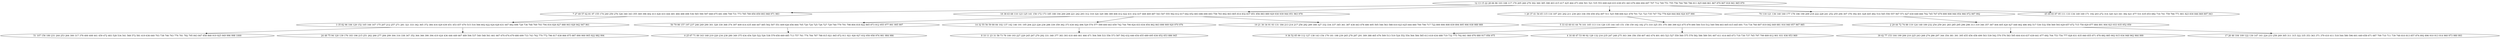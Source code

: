 digraph true_tree {
	"0" -> "1"
	"0" -> "2"
	"2" -> "3"
	"0" -> "4"
	"1" -> "5"
	"0" -> "6"
	"2" -> "7"
	"6" -> "8"
	"4" -> "9"
	"9" -> "10"
	"8" -> "11"
	"5" -> "12"
	"7" -> "13"
	"9" -> "14"
	"2" -> "15"
	"8" -> "16"
	"0" -> "17"
	"5" -> "18"
	"3" -> "19"
	"0" [label="12 13 15 22 28 66 86 103 108 117 170 205 260 279 302 360 385 398 403 415 417 425 464 473 494 501 521 535 553 608 620 633 638 651 663 676 684 694 697 707 712 749 751 755 756 764 780 786 811 825 848 861 867 870 907 918 941 965 979"];
	"1" [label="7 27 49 57 62 81 97 155 174 240 250 276 326 340 343 355 369 396 402 413 426 433 444 481 484 488 498 536 565 590 597 668 675 681 696 708 731 773 785 789 850 859 893 968 971 983"];
	"2" [label="18 38 63 68 110 123 125 141 150 172 173 185 188 194 200 208 221 242 293 312 318 324 329 386 389 406 412 422 431 432 437 468 469 487 543 547 555 562 612 617 642 652 683 686 690 693 758 783 802 803 805 814 832 837 851 856 883 889 929 930 939 944 951 963 978"];
	"3" [label="50 79 98 157 197 237 246 249 290 301 328 330 368 374 397 409 414 435 440 447 485 502 507 551 609 626 656 664 705 720 724 725 726 727 729 740 779 791 798 804 818 822 865 873 912 955 977 991 995 997"];
	"4" [label="1 20 37 41 54 65 115 116 187 201 202 211 230 263 336 350 450 452 497 511 525 598 606 621 678 701 721 723 735 747 752 778 820 844 864 924 937 990"];
	"5" [label="3 35 82 96 106 129 152 165 166 167 175 207 212 257 271 281 321 333 342 365 372 384 416 429 439 451 453 457 470 515 516 566 602 622 624 628 631 647 662 698 728 736 768 769 793 794 816 826 827 888 903 928 942 947 961"];
	"6" [label="70 118 121 136 140 160 177 178 186 190 209 218 222 228 241 252 255 294 307 376 392 401 428 445 482 514 545 550 557 567 571 627 630 648 666 702 745 767 879 899 908 946 954 966 972 987 992"];
	"7" [label="14 32 55 56 59 80 84 102 137 142 146 191 195 204 223 226 236 288 339 359 362 373 430 442 496 529 574 577 599 600 643 659 742 744 790 824 833 834 854 862 863 898 909 920 970 976"];
	"8" [label="2 29 44 72 74 88 119 124 148 189 232 254 259 261 283 285 295 296 298 313 319 346 357 367 404 405 420 427 448 462 486 492 517 530 532 558 569 593 629 657 672 715 750 829 877 884 891 904 923 933 935 952 959"];
	"9" [label="5 33 43 60 61 64 76 101 105 113 114 126 135 144 145 151 158 159 162 182 273 310 325 351 370 380 399 423 475 479 490 500 510 512 549 594 603 605 615 645 691 714 734 760 807 819 842 849 881 916 940 957 967 985"];
	"10" [label="9 36 52 85 99 112 127 138 143 154 179 181 198 239 265 278 287 291 309 388 465 476 509 513 519 524 552 554 564 584 585 613 618 634 688 719 732 775 792 841 860 876 880 917 956 975"];
	"11" [label="39 42 77 153 164 199 206 210 225 243 268 274 286 297 344 354 381 391 395 455 456 458 499 503 539 542 570 576 583 595 604 616 637 639 641 677 692 704 753 754 777 828 831 835 840 855 871 878 882 885 902 915 934 948 962 964 999"];
	"12" [label="51 107 156 180 231 244 253 264 300 317 378 400 408 441 459 472 483 528 534 541 568 572 581 619 636 640 703 738 746 763 776 781 782 795 843 847 858 868 919 925 949 996 998 1000"];
	"13" [label="8 10 11 23 31 58 73 78 100 193 227 229 245 267 270 292 331 348 377 383 393 418 460 461 466 471 504 508 533 556 573 587 592 632 646 654 655 689 695 836 852 853 886 945"];
	"14" [label="4 16 40 47 53 90 92 128 132 216 235 247 248 275 303 306 356 358 407 463 474 491 493 523 527 559 560 575 578 582 586 589 591 607 611 614 665 673 718 730 737 765 797 799 809 812 901 931 936 953 969"];
	"15" [label="19 21 30 34 91 93 131 184 213 214 217 256 282 289 308 327 332 334 337 345 361 387 438 443 478 480 495 505 546 563 588 610 623 625 644 660 700 706 717 722 800 806 808 839 894 895 906 938 988 989"];
	"16" [label="17 26 46 104 109 122 130 147 161 224 233 258 269 305 311 315 322 335 353 363 371 379 410 411 518 544 580 596 601 649 658 671 687 709 710 711 739 748 810 813 857 874 892 896 910 913 914 960 973 980 993"];
	"17" [label="45 69 83 87 95 111 133 134 149 169 171 192 203 272 314 320 323 341 382 421 477 531 635 653 682 716 741 759 766 771 801 823 830 846 869 897 943"];
	"18" [label="24 48 75 94 120 139 176 183 196 215 251 262 266 277 284 299 304 316 338 347 352 364 366 390 394 419 424 436 446 449 467 489 506 537 540 548 561 661 667 670 674 679 680 699 733 743 762 770 772 796 817 838 866 875 887 890 900 905 922 982 994"];
	"19" [label="6 25 67 71 89 163 168 219 220 234 238 280 349 375 434 454 520 522 526 538 579 650 669 685 713 757 761 774 784 787 788 815 821 845 872 911 921 926 927 932 950 958 974 981 984 986"];
}
